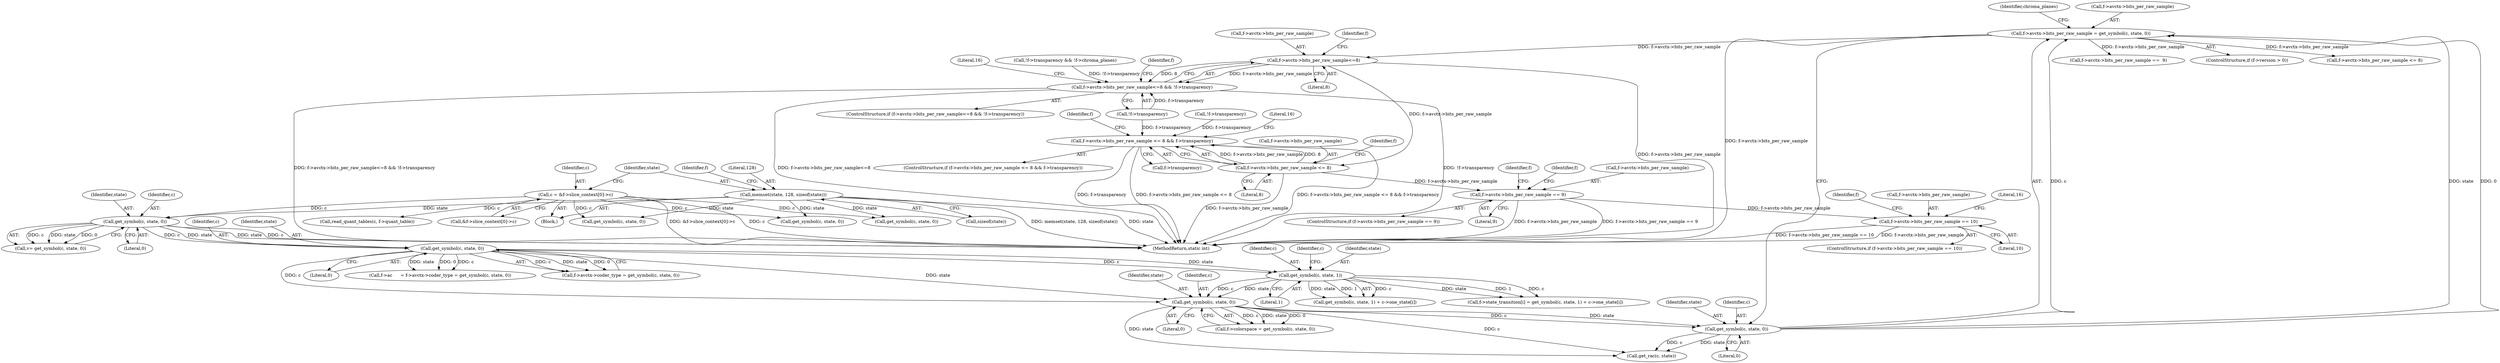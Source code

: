 digraph "0_FFmpeg_547d690d676064069d44703a1917e0dab7e33445@pointer" {
"1000368" [label="(Call,f->avctx->bits_per_raw_sample<=8)"];
"1000225" [label="(Call,f->avctx->bits_per_raw_sample = get_symbol(c, state, 0))"];
"1000231" [label="(Call,get_symbol(c, state, 0))"];
"1000215" [label="(Call,get_symbol(c, state, 0))"];
"1000202" [label="(Call,get_symbol(c, state, 1))"];
"1000175" [label="(Call,get_symbol(c, state, 0))"];
"1000142" [label="(Call,get_symbol(c, state, 0))"];
"1000113" [label="(Call,c = &f->slice_context[0]->c)"];
"1000123" [label="(Call,memset(state, 128, sizeof(state)))"];
"1000367" [label="(Call,f->avctx->bits_per_raw_sample<=8 && !f->transparency)"];
"1000458" [label="(Call,f->avctx->bits_per_raw_sample <= 8)"];
"1000457" [label="(Call,f->avctx->bits_per_raw_sample <= 8 && f->transparency)"];
"1000519" [label="(Call,f->avctx->bits_per_raw_sample == 9)"];
"1000582" [label="(Call,f->avctx->bits_per_raw_sample == 10)"];
"1000205" [label="(Literal,1)"];
"1000457" [label="(Call,f->avctx->bits_per_raw_sample <= 8 && f->transparency)"];
"1000529" [label="(Identifier,f)"];
"1000458" [label="(Call,f->avctx->bits_per_raw_sample <= 8)"];
"1000201" [label="(Call,get_symbol(c, state, 1) + c->one_state[i])"];
"1000368" [label="(Call,f->avctx->bits_per_raw_sample<=8)"];
"1000142" [label="(Call,get_symbol(c, state, 0))"];
"1000464" [label="(Literal,8)"];
"1000459" [label="(Call,f->avctx->bits_per_raw_sample)"];
"1000333" [label="(Call,!f->transparency)"];
"1000195" [label="(Call,f->state_transition[i] = get_symbol(c, state, 1) + c->one_state[i])"];
"1000581" [label="(ControlStructure,if (f->avctx->bits_per_raw_sample == 10))"];
"1000592" [label="(Identifier,f)"];
"1000217" [label="(Identifier,state)"];
"1000234" [label="(Literal,0)"];
"1000369" [label="(Call,f->avctx->bits_per_raw_sample)"];
"1000175" [label="(Call,get_symbol(c, state, 0))"];
"1000208" [label="(Identifier,c)"];
"1000176" [label="(Identifier,c)"];
"1000203" [label="(Identifier,c)"];
"1000466" [label="(Identifier,f)"];
"1000465" [label="(Call,f->transparency)"];
"1000236" [label="(Identifier,chroma_planes)"];
"1000216" [label="(Identifier,c)"];
"1000169" [label="(Call,f->avctx->coder_type = get_symbol(c, state, 0))"];
"1000367" [label="(Call,f->avctx->bits_per_raw_sample<=8 && !f->transparency)"];
"1001295" [label="(MethodReturn,static int)"];
"1000211" [label="(Call,f->colorspace = get_symbol(c, state, 0))"];
"1000520" [label="(Call,f->avctx->bits_per_raw_sample)"];
"1000226" [label="(Call,f->avctx->bits_per_raw_sample)"];
"1000218" [label="(Literal,0)"];
"1000113" [label="(Call,c = &f->slice_context[0]->c)"];
"1000461" [label="(Identifier,f)"];
"1000588" [label="(Literal,10)"];
"1000472" [label="(Literal,16)"];
"1000522" [label="(Identifier,f)"];
"1000233" [label="(Identifier,state)"];
"1000518" [label="(ControlStructure,if (f->avctx->bits_per_raw_sample == 9))"];
"1000225" [label="(Call,f->avctx->bits_per_raw_sample = get_symbol(c, state, 0))"];
"1000237" [label="(Call,get_rac(c, state))"];
"1000583" [label="(Call,f->avctx->bits_per_raw_sample)"];
"1000140" [label="(Call,v= get_symbol(c, state, 0))"];
"1000202" [label="(Call,get_symbol(c, state, 1))"];
"1000366" [label="(ControlStructure,if (f->avctx->bits_per_raw_sample<=8 && !f->transparency))"];
"1000145" [label="(Literal,0)"];
"1000838" [label="(Call,read_quant_tables(c, f->quant_table))"];
"1000377" [label="(Identifier,f)"];
"1000720" [label="(Call,f->avctx->bits_per_raw_sample ==  9)"];
"1000178" [label="(Literal,0)"];
"1000868" [label="(Call,get_symbol(c, state, 0))"];
"1000219" [label="(ControlStructure,if (f->version > 0))"];
"1000383" [label="(Literal,16)"];
"1000125" [label="(Literal,128)"];
"1000374" [label="(Literal,8)"];
"1000177" [label="(Identifier,state)"];
"1000104" [label="(Block,)"];
"1000131" [label="(Identifier,f)"];
"1000204" [label="(Identifier,state)"];
"1000144" [label="(Identifier,state)"];
"1000143" [label="(Identifier,c)"];
"1000232" [label="(Identifier,c)"];
"1000525" [label="(Literal,9)"];
"1000165" [label="(Call,f->ac      = f->avctx->coder_type = get_symbol(c, state, 0))"];
"1000215" [label="(Call,get_symbol(c, state, 0))"];
"1000115" [label="(Call,&f->slice_context[0]->c)"];
"1001201" [label="(Call,get_symbol(c, state, 0))"];
"1001016" [label="(Call,get_symbol(c, state, 0))"];
"1000648" [label="(Literal,16)"];
"1000231" [label="(Call,get_symbol(c, state, 0))"];
"1000332" [label="(Call,!f->transparency && !f->chroma_planes)"];
"1000456" [label="(ControlStructure,if (f->avctx->bits_per_raw_sample <= 8 && f->transparency))"];
"1000343" [label="(Call,f->avctx->bits_per_raw_sample <= 8)"];
"1000114" [label="(Identifier,c)"];
"1000375" [label="(Call,!f->transparency)"];
"1000585" [label="(Identifier,f)"];
"1000123" [label="(Call,memset(state, 128, sizeof(state)))"];
"1000124" [label="(Identifier,state)"];
"1000126" [label="(Call,sizeof(state))"];
"1000519" [label="(Call,f->avctx->bits_per_raw_sample == 9)"];
"1000582" [label="(Call,f->avctx->bits_per_raw_sample == 10)"];
"1000368" -> "1000367"  [label="AST: "];
"1000368" -> "1000374"  [label="CFG: "];
"1000369" -> "1000368"  [label="AST: "];
"1000374" -> "1000368"  [label="AST: "];
"1000377" -> "1000368"  [label="CFG: "];
"1000367" -> "1000368"  [label="CFG: "];
"1000368" -> "1001295"  [label="DDG: f->avctx->bits_per_raw_sample"];
"1000368" -> "1000367"  [label="DDG: f->avctx->bits_per_raw_sample"];
"1000368" -> "1000367"  [label="DDG: 8"];
"1000225" -> "1000368"  [label="DDG: f->avctx->bits_per_raw_sample"];
"1000368" -> "1000458"  [label="DDG: f->avctx->bits_per_raw_sample"];
"1000225" -> "1000219"  [label="AST: "];
"1000225" -> "1000231"  [label="CFG: "];
"1000226" -> "1000225"  [label="AST: "];
"1000231" -> "1000225"  [label="AST: "];
"1000236" -> "1000225"  [label="CFG: "];
"1000225" -> "1001295"  [label="DDG: f->avctx->bits_per_raw_sample"];
"1000231" -> "1000225"  [label="DDG: c"];
"1000231" -> "1000225"  [label="DDG: state"];
"1000231" -> "1000225"  [label="DDG: 0"];
"1000225" -> "1000343"  [label="DDG: f->avctx->bits_per_raw_sample"];
"1000225" -> "1000720"  [label="DDG: f->avctx->bits_per_raw_sample"];
"1000231" -> "1000234"  [label="CFG: "];
"1000232" -> "1000231"  [label="AST: "];
"1000233" -> "1000231"  [label="AST: "];
"1000234" -> "1000231"  [label="AST: "];
"1000215" -> "1000231"  [label="DDG: c"];
"1000215" -> "1000231"  [label="DDG: state"];
"1000231" -> "1000237"  [label="DDG: c"];
"1000231" -> "1000237"  [label="DDG: state"];
"1000215" -> "1000211"  [label="AST: "];
"1000215" -> "1000218"  [label="CFG: "];
"1000216" -> "1000215"  [label="AST: "];
"1000217" -> "1000215"  [label="AST: "];
"1000218" -> "1000215"  [label="AST: "];
"1000211" -> "1000215"  [label="CFG: "];
"1000215" -> "1000211"  [label="DDG: c"];
"1000215" -> "1000211"  [label="DDG: state"];
"1000215" -> "1000211"  [label="DDG: 0"];
"1000202" -> "1000215"  [label="DDG: c"];
"1000202" -> "1000215"  [label="DDG: state"];
"1000175" -> "1000215"  [label="DDG: c"];
"1000175" -> "1000215"  [label="DDG: state"];
"1000215" -> "1000237"  [label="DDG: c"];
"1000215" -> "1000237"  [label="DDG: state"];
"1000202" -> "1000201"  [label="AST: "];
"1000202" -> "1000205"  [label="CFG: "];
"1000203" -> "1000202"  [label="AST: "];
"1000204" -> "1000202"  [label="AST: "];
"1000205" -> "1000202"  [label="AST: "];
"1000208" -> "1000202"  [label="CFG: "];
"1000202" -> "1000195"  [label="DDG: c"];
"1000202" -> "1000195"  [label="DDG: state"];
"1000202" -> "1000195"  [label="DDG: 1"];
"1000202" -> "1000201"  [label="DDG: c"];
"1000202" -> "1000201"  [label="DDG: state"];
"1000202" -> "1000201"  [label="DDG: 1"];
"1000175" -> "1000202"  [label="DDG: c"];
"1000175" -> "1000202"  [label="DDG: state"];
"1000175" -> "1000169"  [label="AST: "];
"1000175" -> "1000178"  [label="CFG: "];
"1000176" -> "1000175"  [label="AST: "];
"1000177" -> "1000175"  [label="AST: "];
"1000178" -> "1000175"  [label="AST: "];
"1000169" -> "1000175"  [label="CFG: "];
"1000175" -> "1000165"  [label="DDG: c"];
"1000175" -> "1000165"  [label="DDG: state"];
"1000175" -> "1000165"  [label="DDG: 0"];
"1000175" -> "1000169"  [label="DDG: c"];
"1000175" -> "1000169"  [label="DDG: state"];
"1000175" -> "1000169"  [label="DDG: 0"];
"1000142" -> "1000175"  [label="DDG: c"];
"1000142" -> "1000175"  [label="DDG: state"];
"1000142" -> "1000140"  [label="AST: "];
"1000142" -> "1000145"  [label="CFG: "];
"1000143" -> "1000142"  [label="AST: "];
"1000144" -> "1000142"  [label="AST: "];
"1000145" -> "1000142"  [label="AST: "];
"1000140" -> "1000142"  [label="CFG: "];
"1000142" -> "1001295"  [label="DDG: state"];
"1000142" -> "1001295"  [label="DDG: c"];
"1000142" -> "1000140"  [label="DDG: c"];
"1000142" -> "1000140"  [label="DDG: state"];
"1000142" -> "1000140"  [label="DDG: 0"];
"1000113" -> "1000142"  [label="DDG: c"];
"1000123" -> "1000142"  [label="DDG: state"];
"1000113" -> "1000104"  [label="AST: "];
"1000113" -> "1000115"  [label="CFG: "];
"1000114" -> "1000113"  [label="AST: "];
"1000115" -> "1000113"  [label="AST: "];
"1000124" -> "1000113"  [label="CFG: "];
"1000113" -> "1001295"  [label="DDG: c"];
"1000113" -> "1001295"  [label="DDG: &f->slice_context[0]->c"];
"1000113" -> "1000838"  [label="DDG: c"];
"1000113" -> "1000868"  [label="DDG: c"];
"1000113" -> "1001016"  [label="DDG: c"];
"1000113" -> "1001201"  [label="DDG: c"];
"1000123" -> "1000104"  [label="AST: "];
"1000123" -> "1000126"  [label="CFG: "];
"1000124" -> "1000123"  [label="AST: "];
"1000125" -> "1000123"  [label="AST: "];
"1000126" -> "1000123"  [label="AST: "];
"1000131" -> "1000123"  [label="CFG: "];
"1000123" -> "1001295"  [label="DDG: memset(state, 128, sizeof(state))"];
"1000123" -> "1001295"  [label="DDG: state"];
"1000123" -> "1000868"  [label="DDG: state"];
"1000123" -> "1001016"  [label="DDG: state"];
"1000123" -> "1001201"  [label="DDG: state"];
"1000367" -> "1000366"  [label="AST: "];
"1000367" -> "1000375"  [label="CFG: "];
"1000375" -> "1000367"  [label="AST: "];
"1000383" -> "1000367"  [label="CFG: "];
"1000461" -> "1000367"  [label="CFG: "];
"1000367" -> "1001295"  [label="DDG: !f->transparency"];
"1000367" -> "1001295"  [label="DDG: f->avctx->bits_per_raw_sample<=8"];
"1000367" -> "1001295"  [label="DDG: f->avctx->bits_per_raw_sample<=8 && !f->transparency"];
"1000375" -> "1000367"  [label="DDG: f->transparency"];
"1000332" -> "1000367"  [label="DDG: !f->transparency"];
"1000458" -> "1000457"  [label="AST: "];
"1000458" -> "1000464"  [label="CFG: "];
"1000459" -> "1000458"  [label="AST: "];
"1000464" -> "1000458"  [label="AST: "];
"1000466" -> "1000458"  [label="CFG: "];
"1000457" -> "1000458"  [label="CFG: "];
"1000458" -> "1001295"  [label="DDG: f->avctx->bits_per_raw_sample"];
"1000458" -> "1000457"  [label="DDG: f->avctx->bits_per_raw_sample"];
"1000458" -> "1000457"  [label="DDG: 8"];
"1000458" -> "1000519"  [label="DDG: f->avctx->bits_per_raw_sample"];
"1000457" -> "1000456"  [label="AST: "];
"1000457" -> "1000465"  [label="CFG: "];
"1000465" -> "1000457"  [label="AST: "];
"1000472" -> "1000457"  [label="CFG: "];
"1000522" -> "1000457"  [label="CFG: "];
"1000457" -> "1001295"  [label="DDG: f->avctx->bits_per_raw_sample <= 8 && f->transparency"];
"1000457" -> "1001295"  [label="DDG: f->transparency"];
"1000457" -> "1001295"  [label="DDG: f->avctx->bits_per_raw_sample <= 8"];
"1000333" -> "1000457"  [label="DDG: f->transparency"];
"1000375" -> "1000457"  [label="DDG: f->transparency"];
"1000519" -> "1000518"  [label="AST: "];
"1000519" -> "1000525"  [label="CFG: "];
"1000520" -> "1000519"  [label="AST: "];
"1000525" -> "1000519"  [label="AST: "];
"1000529" -> "1000519"  [label="CFG: "];
"1000585" -> "1000519"  [label="CFG: "];
"1000519" -> "1001295"  [label="DDG: f->avctx->bits_per_raw_sample"];
"1000519" -> "1001295"  [label="DDG: f->avctx->bits_per_raw_sample == 9"];
"1000519" -> "1000582"  [label="DDG: f->avctx->bits_per_raw_sample"];
"1000582" -> "1000581"  [label="AST: "];
"1000582" -> "1000588"  [label="CFG: "];
"1000583" -> "1000582"  [label="AST: "];
"1000588" -> "1000582"  [label="AST: "];
"1000592" -> "1000582"  [label="CFG: "];
"1000648" -> "1000582"  [label="CFG: "];
"1000582" -> "1001295"  [label="DDG: f->avctx->bits_per_raw_sample"];
"1000582" -> "1001295"  [label="DDG: f->avctx->bits_per_raw_sample == 10"];
}
